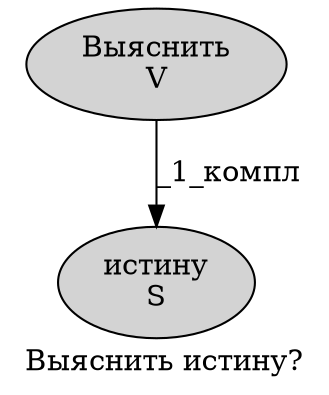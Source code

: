 digraph SENTENCE_1057 {
	graph [label="Выяснить истину?"]
	node [style=filled]
		0 [label="Выяснить
V" color="" fillcolor=lightgray penwidth=1 shape=ellipse]
		1 [label="истину
S" color="" fillcolor=lightgray penwidth=1 shape=ellipse]
			0 -> 1 [label="_1_компл"]
}